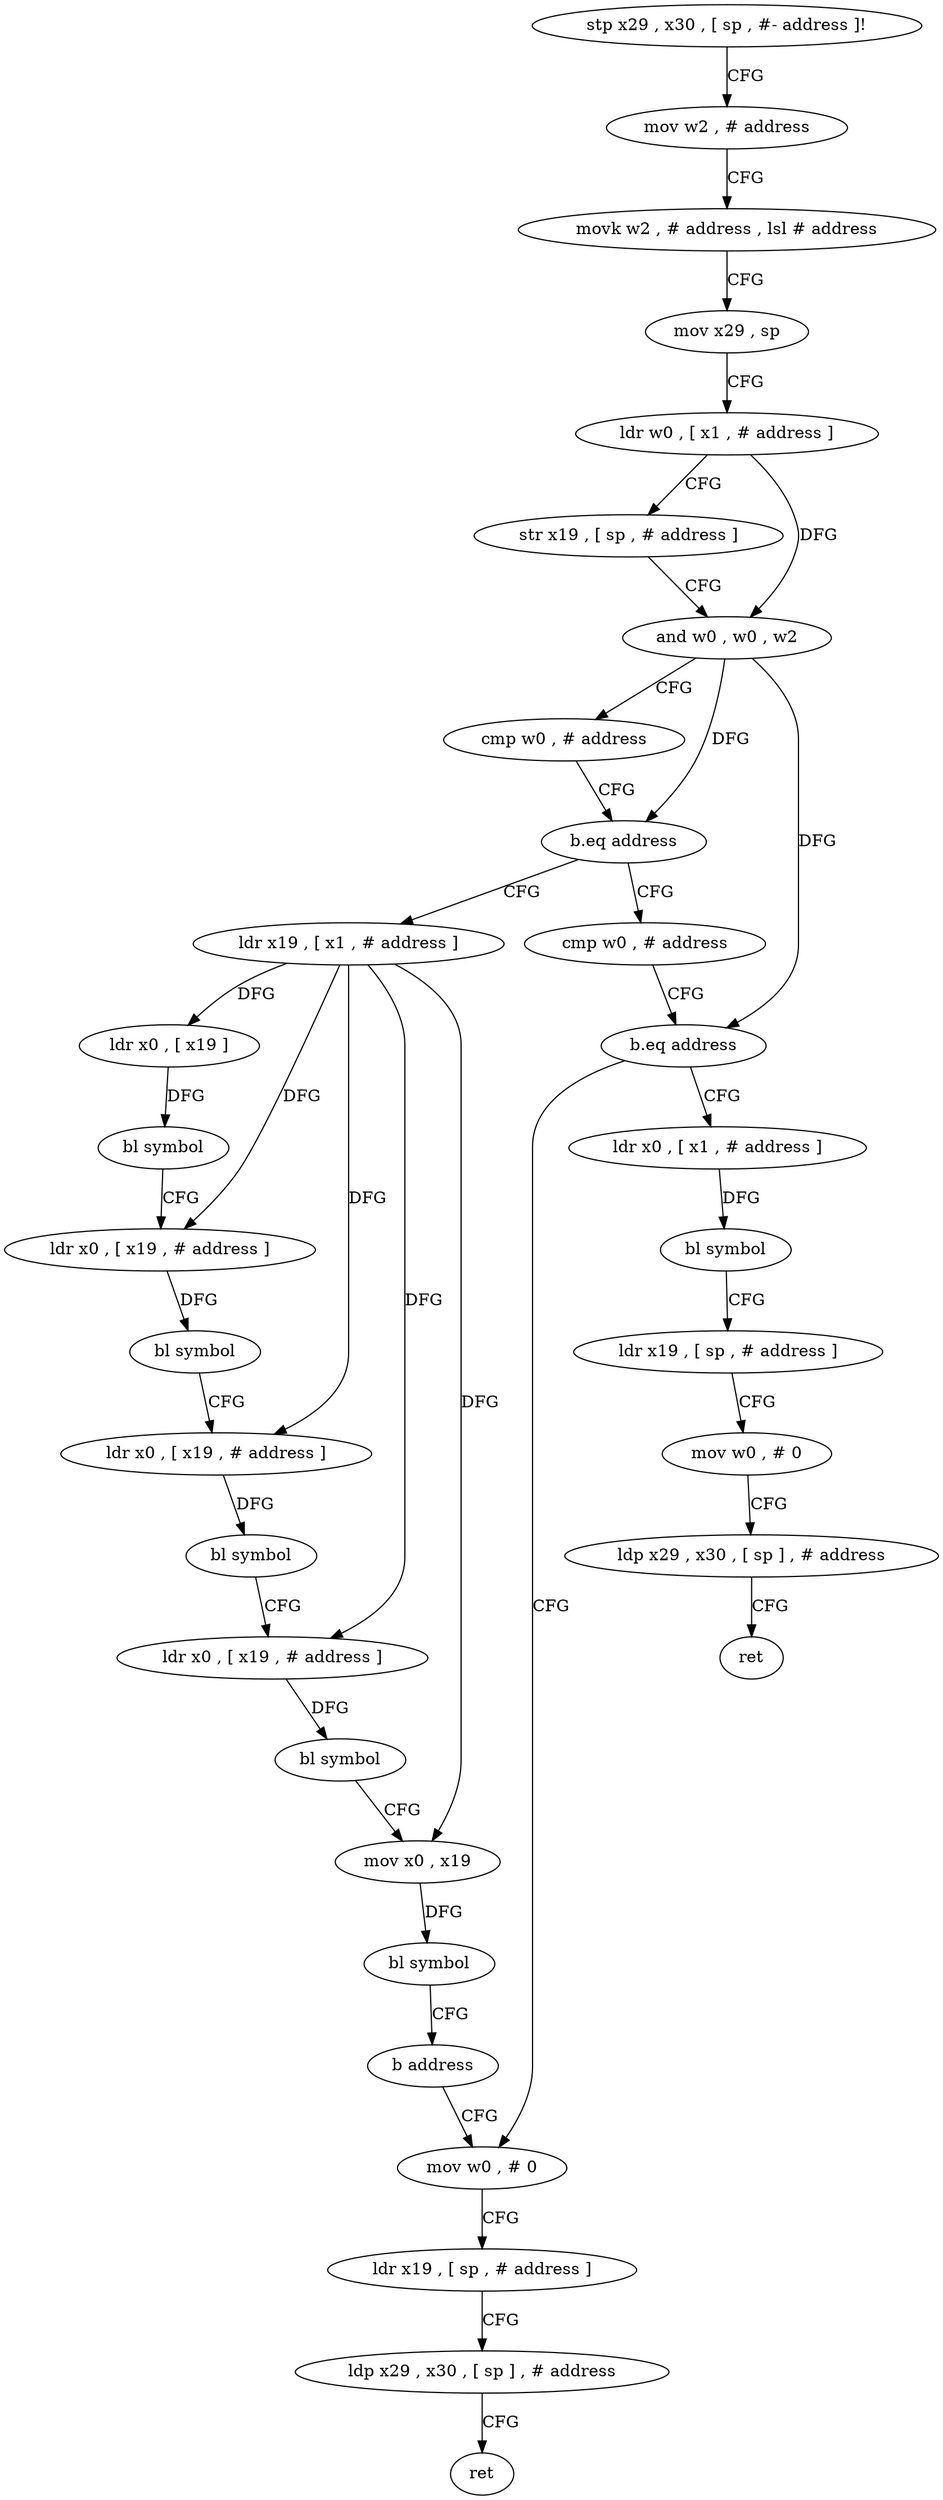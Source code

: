 digraph "func" {
"4372280" [label = "stp x29 , x30 , [ sp , #- address ]!" ]
"4372284" [label = "mov w2 , # address" ]
"4372288" [label = "movk w2 , # address , lsl # address" ]
"4372292" [label = "mov x29 , sp" ]
"4372296" [label = "ldr w0 , [ x1 , # address ]" ]
"4372300" [label = "str x19 , [ sp , # address ]" ]
"4372304" [label = "and w0 , w0 , w2" ]
"4372308" [label = "cmp w0 , # address" ]
"4372312" [label = "b.eq address" ]
"4372368" [label = "ldr x19 , [ x1 , # address ]" ]
"4372316" [label = "cmp w0 , # address" ]
"4372372" [label = "ldr x0 , [ x19 ]" ]
"4372376" [label = "bl symbol" ]
"4372380" [label = "ldr x0 , [ x19 , # address ]" ]
"4372384" [label = "bl symbol" ]
"4372388" [label = "ldr x0 , [ x19 , # address ]" ]
"4372392" [label = "bl symbol" ]
"4372396" [label = "ldr x0 , [ x19 , # address ]" ]
"4372400" [label = "bl symbol" ]
"4372404" [label = "mov x0 , x19" ]
"4372408" [label = "bl symbol" ]
"4372412" [label = "b address" ]
"4372324" [label = "mov w0 , # 0" ]
"4372320" [label = "b.eq address" ]
"4372344" [label = "ldr x0 , [ x1 , # address ]" ]
"4372328" [label = "ldr x19 , [ sp , # address ]" ]
"4372332" [label = "ldp x29 , x30 , [ sp ] , # address" ]
"4372336" [label = "ret" ]
"4372348" [label = "bl symbol" ]
"4372352" [label = "ldr x19 , [ sp , # address ]" ]
"4372356" [label = "mov w0 , # 0" ]
"4372360" [label = "ldp x29 , x30 , [ sp ] , # address" ]
"4372364" [label = "ret" ]
"4372280" -> "4372284" [ label = "CFG" ]
"4372284" -> "4372288" [ label = "CFG" ]
"4372288" -> "4372292" [ label = "CFG" ]
"4372292" -> "4372296" [ label = "CFG" ]
"4372296" -> "4372300" [ label = "CFG" ]
"4372296" -> "4372304" [ label = "DFG" ]
"4372300" -> "4372304" [ label = "CFG" ]
"4372304" -> "4372308" [ label = "CFG" ]
"4372304" -> "4372312" [ label = "DFG" ]
"4372304" -> "4372320" [ label = "DFG" ]
"4372308" -> "4372312" [ label = "CFG" ]
"4372312" -> "4372368" [ label = "CFG" ]
"4372312" -> "4372316" [ label = "CFG" ]
"4372368" -> "4372372" [ label = "DFG" ]
"4372368" -> "4372380" [ label = "DFG" ]
"4372368" -> "4372388" [ label = "DFG" ]
"4372368" -> "4372396" [ label = "DFG" ]
"4372368" -> "4372404" [ label = "DFG" ]
"4372316" -> "4372320" [ label = "CFG" ]
"4372372" -> "4372376" [ label = "DFG" ]
"4372376" -> "4372380" [ label = "CFG" ]
"4372380" -> "4372384" [ label = "DFG" ]
"4372384" -> "4372388" [ label = "CFG" ]
"4372388" -> "4372392" [ label = "DFG" ]
"4372392" -> "4372396" [ label = "CFG" ]
"4372396" -> "4372400" [ label = "DFG" ]
"4372400" -> "4372404" [ label = "CFG" ]
"4372404" -> "4372408" [ label = "DFG" ]
"4372408" -> "4372412" [ label = "CFG" ]
"4372412" -> "4372324" [ label = "CFG" ]
"4372324" -> "4372328" [ label = "CFG" ]
"4372320" -> "4372344" [ label = "CFG" ]
"4372320" -> "4372324" [ label = "CFG" ]
"4372344" -> "4372348" [ label = "DFG" ]
"4372328" -> "4372332" [ label = "CFG" ]
"4372332" -> "4372336" [ label = "CFG" ]
"4372348" -> "4372352" [ label = "CFG" ]
"4372352" -> "4372356" [ label = "CFG" ]
"4372356" -> "4372360" [ label = "CFG" ]
"4372360" -> "4372364" [ label = "CFG" ]
}
